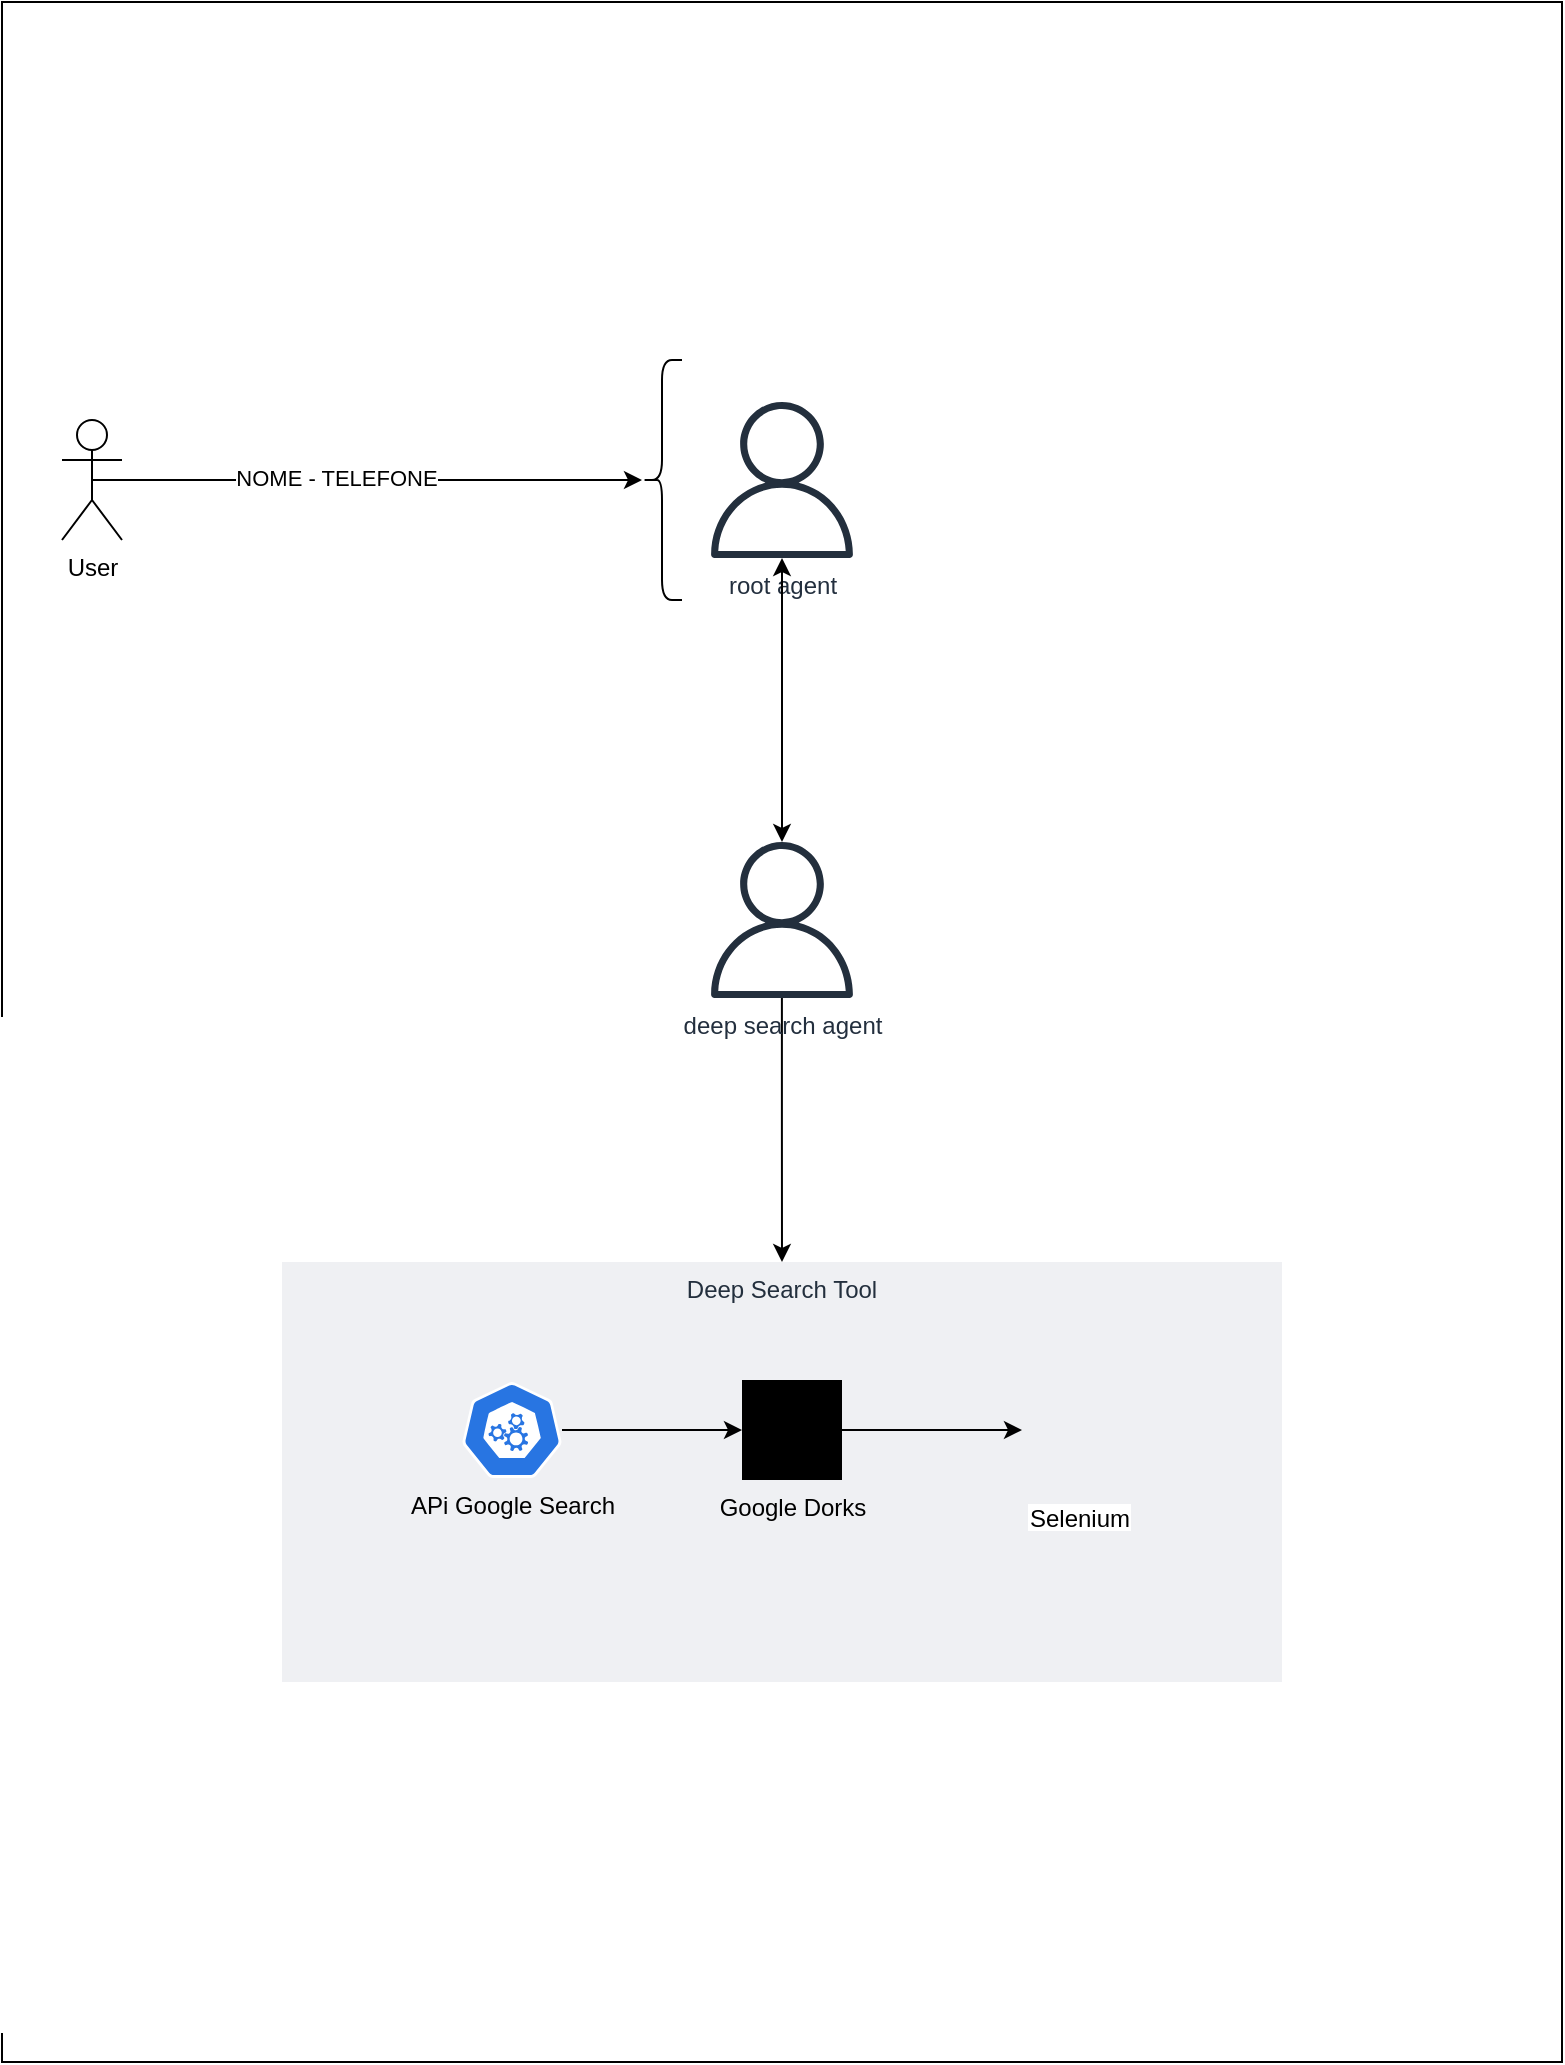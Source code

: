<mxfile version="26.2.14">
  <diagram name="Page-1" id="TQb9_-ExKIFzbJAif1A0">
    <mxGraphModel dx="1379" dy="870" grid="1" gridSize="10" guides="1" tooltips="1" connect="1" arrows="1" fold="1" page="1" pageScale="1" pageWidth="850" pageHeight="1100" math="0" shadow="0">
      <root>
        <mxCell id="0" />
        <mxCell id="1" parent="0" />
        <mxCell id="p_PzwKujk4cZW_EhTdyR-21" value="" style="rounded=0;whiteSpace=wrap;html=1;" vertex="1" parent="1">
          <mxGeometry x="40" y="40" width="780" height="1030" as="geometry" />
        </mxCell>
        <mxCell id="p_PzwKujk4cZW_EhTdyR-22" style="edgeStyle=orthogonalEdgeStyle;rounded=0;orthogonalLoop=1;jettySize=auto;html=1;" edge="1" parent="1" source="p_PzwKujk4cZW_EhTdyR-23" target="p_PzwKujk4cZW_EhTdyR-31">
          <mxGeometry relative="1" as="geometry" />
        </mxCell>
        <mxCell id="p_PzwKujk4cZW_EhTdyR-23" value="deep search agent" style="sketch=0;outlineConnect=0;fontColor=#232F3E;gradientColor=none;fillColor=#232F3D;strokeColor=none;dashed=0;verticalLabelPosition=bottom;verticalAlign=top;align=center;html=1;fontSize=12;fontStyle=0;aspect=fixed;pointerEvents=1;shape=mxgraph.aws4.user;" vertex="1" parent="1">
          <mxGeometry x="391" y="460" width="78" height="78" as="geometry" />
        </mxCell>
        <mxCell id="p_PzwKujk4cZW_EhTdyR-24" style="edgeStyle=orthogonalEdgeStyle;rounded=0;orthogonalLoop=1;jettySize=auto;html=1;exitX=0.5;exitY=0.5;exitDx=0;exitDy=0;exitPerimeter=0;" edge="1" parent="1" source="p_PzwKujk4cZW_EhTdyR-26" target="p_PzwKujk4cZW_EhTdyR-27">
          <mxGeometry relative="1" as="geometry" />
        </mxCell>
        <mxCell id="p_PzwKujk4cZW_EhTdyR-25" value="NOME - TELEFONE" style="edgeLabel;html=1;align=center;verticalAlign=middle;resizable=0;points=[];" vertex="1" connectable="0" parent="p_PzwKujk4cZW_EhTdyR-24">
          <mxGeometry x="-0.113" y="1" relative="1" as="geometry">
            <mxPoint as="offset" />
          </mxGeometry>
        </mxCell>
        <mxCell id="p_PzwKujk4cZW_EhTdyR-26" value="User&lt;div&gt;&lt;br&gt;&lt;/div&gt;" style="shape=umlActor;verticalLabelPosition=bottom;verticalAlign=top;html=1;outlineConnect=0;" vertex="1" parent="1">
          <mxGeometry x="70" y="249" width="30" height="60" as="geometry" />
        </mxCell>
        <mxCell id="p_PzwKujk4cZW_EhTdyR-27" value="" style="shape=curlyBracket;whiteSpace=wrap;html=1;rounded=1;labelPosition=left;verticalLabelPosition=middle;align=right;verticalAlign=middle;" vertex="1" parent="1">
          <mxGeometry x="360" y="219" width="20" height="120" as="geometry" />
        </mxCell>
        <mxCell id="p_PzwKujk4cZW_EhTdyR-28" value="root agent" style="sketch=0;outlineConnect=0;fontColor=#232F3E;gradientColor=none;fillColor=#232F3D;strokeColor=none;dashed=0;verticalLabelPosition=bottom;verticalAlign=top;align=center;html=1;fontSize=12;fontStyle=0;aspect=fixed;pointerEvents=1;shape=mxgraph.aws4.user;" vertex="1" parent="1">
          <mxGeometry x="391" y="240" width="78" height="78" as="geometry" />
        </mxCell>
        <mxCell id="p_PzwKujk4cZW_EhTdyR-29" value="" style="endArrow=classic;startArrow=classic;html=1;rounded=0;" edge="1" parent="1" source="p_PzwKujk4cZW_EhTdyR-23" target="p_PzwKujk4cZW_EhTdyR-28">
          <mxGeometry width="50" height="50" relative="1" as="geometry">
            <mxPoint x="320" y="450" as="sourcePoint" />
            <mxPoint x="370" y="400" as="targetPoint" />
          </mxGeometry>
        </mxCell>
        <mxCell id="p_PzwKujk4cZW_EhTdyR-30" value="" style="group" vertex="1" connectable="0" parent="1">
          <mxGeometry x="180" y="670" width="500" height="210" as="geometry" />
        </mxCell>
        <mxCell id="p_PzwKujk4cZW_EhTdyR-31" value="&lt;div&gt;Deep Search Tool&lt;/div&gt;&lt;div&gt;&lt;br&gt;&lt;/div&gt;" style="fillColor=#EFF0F3;strokeColor=none;dashed=0;verticalAlign=top;fontStyle=0;fontColor=#232F3D;whiteSpace=wrap;html=1;" vertex="1" parent="p_PzwKujk4cZW_EhTdyR-30">
          <mxGeometry width="500" height="210" as="geometry" />
        </mxCell>
        <mxCell id="p_PzwKujk4cZW_EhTdyR-32" style="edgeStyle=orthogonalEdgeStyle;rounded=0;orthogonalLoop=1;jettySize=auto;html=1;" edge="1" parent="p_PzwKujk4cZW_EhTdyR-30" source="p_PzwKujk4cZW_EhTdyR-33" target="p_PzwKujk4cZW_EhTdyR-36">
          <mxGeometry relative="1" as="geometry" />
        </mxCell>
        <mxCell id="p_PzwKujk4cZW_EhTdyR-33" value="Google Dorks&lt;div&gt;&lt;br&gt;&lt;/div&gt;" style="sketch=0;verticalLabelPosition=bottom;sketch=0;aspect=fixed;html=1;verticalAlign=top;strokeColor=none;fillColor=#000000;align=center;outlineConnect=0;pointerEvents=1;shape=mxgraph.citrix2.authentication_google;" vertex="1" parent="p_PzwKujk4cZW_EhTdyR-30">
          <mxGeometry x="230" y="59" width="50" height="50" as="geometry" />
        </mxCell>
        <mxCell id="p_PzwKujk4cZW_EhTdyR-34" style="edgeStyle=orthogonalEdgeStyle;rounded=0;orthogonalLoop=1;jettySize=auto;html=1;" edge="1" parent="p_PzwKujk4cZW_EhTdyR-30" source="p_PzwKujk4cZW_EhTdyR-35" target="p_PzwKujk4cZW_EhTdyR-33">
          <mxGeometry relative="1" as="geometry" />
        </mxCell>
        <mxCell id="p_PzwKujk4cZW_EhTdyR-35" value="APi Google Search" style="aspect=fixed;sketch=0;html=1;dashed=0;whitespace=wrap;verticalLabelPosition=bottom;verticalAlign=top;fillColor=#2875E2;strokeColor=#ffffff;points=[[0.005,0.63,0],[0.1,0.2,0],[0.9,0.2,0],[0.5,0,0],[0.995,0.63,0],[0.72,0.99,0],[0.5,1,0],[0.28,0.99,0]];shape=mxgraph.kubernetes.icon2;prIcon=api" vertex="1" parent="p_PzwKujk4cZW_EhTdyR-30">
          <mxGeometry x="90" y="60" width="50" height="48" as="geometry" />
        </mxCell>
        <mxCell id="p_PzwKujk4cZW_EhTdyR-36" value="Selenium&#xa;" style="shape=image;verticalLabelPosition=bottom;labelBackgroundColor=default;verticalAlign=top;aspect=fixed;imageAspect=0;image=https://upload.wikimedia.org/wikipedia/commons/d/d5/Selenium_Logo.png;" vertex="1" parent="p_PzwKujk4cZW_EhTdyR-30">
          <mxGeometry x="370" y="53.68" width="58" height="60.63" as="geometry" />
        </mxCell>
      </root>
    </mxGraphModel>
  </diagram>
</mxfile>
